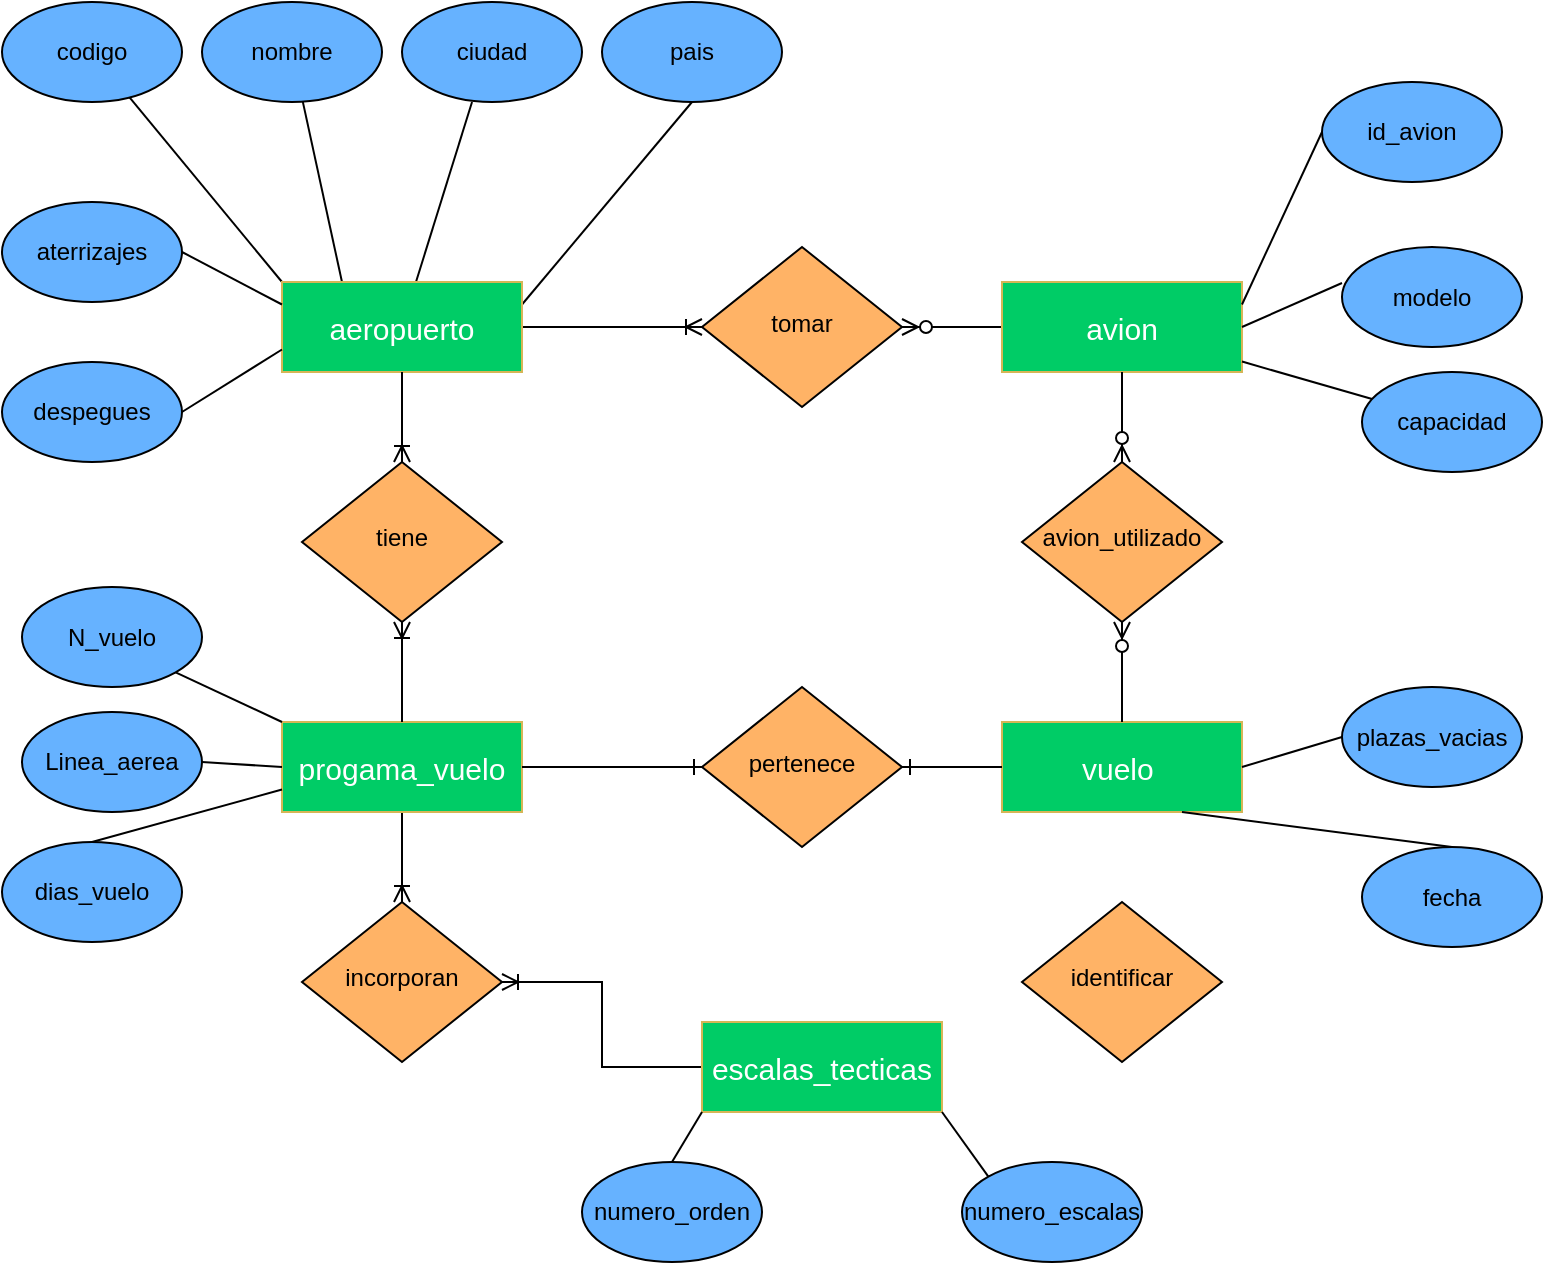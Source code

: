 <mxfile version="13.7.9" type="github">
  <diagram id="C5RBs43oDa-KdzZeNtuy" name="Page-1">
    <mxGraphModel dx="868" dy="450" grid="1" gridSize="10" guides="1" tooltips="1" connect="1" arrows="1" fold="1" page="1" pageScale="1" pageWidth="827" pageHeight="1169" math="0" shadow="0">
      <root>
        <mxCell id="WIyWlLk6GJQsqaUBKTNV-0" />
        <mxCell id="WIyWlLk6GJQsqaUBKTNV-1" parent="WIyWlLk6GJQsqaUBKTNV-0" />
        <mxCell id="WIyWlLk6GJQsqaUBKTNV-6" value="tomar" style="rhombus;whiteSpace=wrap;html=1;shadow=0;fontFamily=Helvetica;fontSize=12;align=center;strokeWidth=1;spacing=6;spacingTop=-4;fillColor=#FFB366;" parent="WIyWlLk6GJQsqaUBKTNV-1" vertex="1">
          <mxGeometry x="350" y="162.5" width="100" height="80" as="geometry" />
        </mxCell>
        <mxCell id="oYS-sl6sXZYmbwV33dRx-0" value="codigo" style="ellipse;whiteSpace=wrap;html=1;fillColor=#66B2FF;" parent="WIyWlLk6GJQsqaUBKTNV-1" vertex="1">
          <mxGeometry y="40" width="90" height="50" as="geometry" />
        </mxCell>
        <mxCell id="oYS-sl6sXZYmbwV33dRx-3" value="" style="endArrow=none;html=1;exitX=0;exitY=0;exitDx=0;exitDy=0;" parent="WIyWlLk6GJQsqaUBKTNV-1" source="aVxeGpyCtlTaci1dzdp6-11" target="oYS-sl6sXZYmbwV33dRx-0" edge="1">
          <mxGeometry width="50" height="50" relative="1" as="geometry">
            <mxPoint x="30" y="140" as="sourcePoint" />
            <mxPoint x="440" y="140" as="targetPoint" />
          </mxGeometry>
        </mxCell>
        <mxCell id="oYS-sl6sXZYmbwV33dRx-4" value="nombre" style="ellipse;whiteSpace=wrap;html=1;fillColor=#66B2FF;" parent="WIyWlLk6GJQsqaUBKTNV-1" vertex="1">
          <mxGeometry x="100" y="40" width="90" height="50" as="geometry" />
        </mxCell>
        <mxCell id="oYS-sl6sXZYmbwV33dRx-5" value="ciudad" style="ellipse;whiteSpace=wrap;html=1;fillColor=#66B2FF;" parent="WIyWlLk6GJQsqaUBKTNV-1" vertex="1">
          <mxGeometry x="200" y="40" width="90" height="50" as="geometry" />
        </mxCell>
        <mxCell id="aVxeGpyCtlTaci1dzdp6-0" value="" style="endArrow=none;html=1;exitX=0.25;exitY=0;exitDx=0;exitDy=0;" edge="1" parent="WIyWlLk6GJQsqaUBKTNV-1" source="aVxeGpyCtlTaci1dzdp6-11" target="oYS-sl6sXZYmbwV33dRx-4">
          <mxGeometry width="50" height="50" relative="1" as="geometry">
            <mxPoint x="220" y="80" as="sourcePoint" />
            <mxPoint x="440" y="140" as="targetPoint" />
          </mxGeometry>
        </mxCell>
        <mxCell id="aVxeGpyCtlTaci1dzdp6-1" value="" style="endArrow=none;html=1;exitX=0.389;exitY=1;exitDx=0;exitDy=0;exitPerimeter=0;" edge="1" parent="WIyWlLk6GJQsqaUBKTNV-1" source="oYS-sl6sXZYmbwV33dRx-5" target="aVxeGpyCtlTaci1dzdp6-11">
          <mxGeometry width="50" height="50" relative="1" as="geometry">
            <mxPoint x="261.818" y="80" as="sourcePoint" />
            <mxPoint x="440" y="140" as="targetPoint" />
          </mxGeometry>
        </mxCell>
        <mxCell id="aVxeGpyCtlTaci1dzdp6-2" value="pais" style="ellipse;whiteSpace=wrap;html=1;fillColor=#66B2FF;" vertex="1" parent="WIyWlLk6GJQsqaUBKTNV-1">
          <mxGeometry x="300" y="40" width="90" height="50" as="geometry" />
        </mxCell>
        <mxCell id="aVxeGpyCtlTaci1dzdp6-3" value="" style="endArrow=none;html=1;entryX=0.5;entryY=1;entryDx=0;entryDy=0;exitX=1;exitY=0.25;exitDx=0;exitDy=0;" edge="1" parent="WIyWlLk6GJQsqaUBKTNV-1" source="aVxeGpyCtlTaci1dzdp6-11" target="aVxeGpyCtlTaci1dzdp6-2">
          <mxGeometry width="50" height="50" relative="1" as="geometry">
            <mxPoint x="280" y="110" as="sourcePoint" />
            <mxPoint x="440" y="140" as="targetPoint" />
          </mxGeometry>
        </mxCell>
        <mxCell id="aVxeGpyCtlTaci1dzdp6-4" value="" style="endArrow=none;html=1;entryX=0;entryY=0.5;entryDx=0;entryDy=0;exitX=1;exitY=0.5;exitDx=0;exitDy=0;startArrow=ERzeroToMany;startFill=1;" edge="1" parent="WIyWlLk6GJQsqaUBKTNV-1" source="WIyWlLk6GJQsqaUBKTNV-6" target="aVxeGpyCtlTaci1dzdp6-10">
          <mxGeometry width="50" height="50" relative="1" as="geometry">
            <mxPoint x="310" y="250" as="sourcePoint" />
            <mxPoint x="354" y="220" as="targetPoint" />
          </mxGeometry>
        </mxCell>
        <mxCell id="aVxeGpyCtlTaci1dzdp6-5" value="" style="endArrow=none;html=1;entryX=1;entryY=0.5;entryDx=0;entryDy=0;exitX=0;exitY=0.5;exitDx=0;exitDy=0;startArrow=ERoneToMany;startFill=0;" edge="1" parent="WIyWlLk6GJQsqaUBKTNV-1" source="WIyWlLk6GJQsqaUBKTNV-6" target="aVxeGpyCtlTaci1dzdp6-11">
          <mxGeometry width="50" height="50" relative="1" as="geometry">
            <mxPoint x="390" y="270" as="sourcePoint" />
            <mxPoint x="228.04" y="121" as="targetPoint" />
          </mxGeometry>
        </mxCell>
        <mxCell id="aVxeGpyCtlTaci1dzdp6-7" value="capacidad&lt;br&gt;" style="ellipse;whiteSpace=wrap;html=1;fillColor=#66B2FF;" vertex="1" parent="WIyWlLk6GJQsqaUBKTNV-1">
          <mxGeometry x="680" y="225" width="90" height="50" as="geometry" />
        </mxCell>
        <mxCell id="aVxeGpyCtlTaci1dzdp6-8" value="modelo" style="ellipse;whiteSpace=wrap;html=1;fillColor=#66B2FF;" vertex="1" parent="WIyWlLk6GJQsqaUBKTNV-1">
          <mxGeometry x="670" y="162.5" width="90" height="50" as="geometry" />
        </mxCell>
        <mxCell id="aVxeGpyCtlTaci1dzdp6-9" value="id_avion" style="ellipse;whiteSpace=wrap;html=1;fillColor=#66B2FF;" vertex="1" parent="WIyWlLk6GJQsqaUBKTNV-1">
          <mxGeometry x="660" y="80" width="90" height="50" as="geometry" />
        </mxCell>
        <mxCell id="aVxeGpyCtlTaci1dzdp6-10" value="&lt;font color=&quot;#ffffff&quot; style=&quot;font-size: 15px&quot;&gt;avion&lt;/font&gt;" style="rounded=0;whiteSpace=wrap;html=1;strokeColor=#d6b656;fillColor=#00CC66;" vertex="1" parent="WIyWlLk6GJQsqaUBKTNV-1">
          <mxGeometry x="500" y="180" width="120" height="45" as="geometry" />
        </mxCell>
        <mxCell id="aVxeGpyCtlTaci1dzdp6-11" value="&lt;font color=&quot;#ffffff&quot; style=&quot;font-size: 15px&quot;&gt;aeropuerto&lt;/font&gt;" style="rounded=0;whiteSpace=wrap;html=1;strokeColor=#d6b656;fillColor=#00CC66;" vertex="1" parent="WIyWlLk6GJQsqaUBKTNV-1">
          <mxGeometry x="140" y="180" width="120" height="45" as="geometry" />
        </mxCell>
        <mxCell id="aVxeGpyCtlTaci1dzdp6-12" value="" style="endArrow=none;html=1;entryX=0;entryY=0.5;entryDx=0;entryDy=0;exitX=1;exitY=0.25;exitDx=0;exitDy=0;" edge="1" parent="WIyWlLk6GJQsqaUBKTNV-1" source="aVxeGpyCtlTaci1dzdp6-10" target="aVxeGpyCtlTaci1dzdp6-9">
          <mxGeometry width="50" height="50" relative="1" as="geometry">
            <mxPoint x="390" y="260" as="sourcePoint" />
            <mxPoint x="440" y="210" as="targetPoint" />
          </mxGeometry>
        </mxCell>
        <mxCell id="aVxeGpyCtlTaci1dzdp6-13" value="" style="endArrow=none;html=1;entryX=0;entryY=0.36;entryDx=0;entryDy=0;entryPerimeter=0;exitX=1;exitY=0.5;exitDx=0;exitDy=0;" edge="1" parent="WIyWlLk6GJQsqaUBKTNV-1" source="aVxeGpyCtlTaci1dzdp6-10" target="aVxeGpyCtlTaci1dzdp6-8">
          <mxGeometry width="50" height="50" relative="1" as="geometry">
            <mxPoint x="390" y="260" as="sourcePoint" />
            <mxPoint x="440" y="210" as="targetPoint" />
          </mxGeometry>
        </mxCell>
        <mxCell id="aVxeGpyCtlTaci1dzdp6-14" value="" style="endArrow=none;html=1;" edge="1" parent="WIyWlLk6GJQsqaUBKTNV-1" source="aVxeGpyCtlTaci1dzdp6-10" target="aVxeGpyCtlTaci1dzdp6-7">
          <mxGeometry width="50" height="50" relative="1" as="geometry">
            <mxPoint x="390" y="260" as="sourcePoint" />
            <mxPoint x="440" y="210" as="targetPoint" />
          </mxGeometry>
        </mxCell>
        <mxCell id="aVxeGpyCtlTaci1dzdp6-15" value="tiene" style="rhombus;whiteSpace=wrap;html=1;shadow=0;fontFamily=Helvetica;fontSize=12;align=center;strokeWidth=1;spacing=6;spacingTop=-4;fillColor=#FFB366;" vertex="1" parent="WIyWlLk6GJQsqaUBKTNV-1">
          <mxGeometry x="150" y="270" width="100" height="80" as="geometry" />
        </mxCell>
        <mxCell id="aVxeGpyCtlTaci1dzdp6-16" value="" style="endArrow=none;html=1;entryX=0.5;entryY=1;entryDx=0;entryDy=0;exitX=0.5;exitY=0;exitDx=0;exitDy=0;startArrow=ERoneToMany;startFill=0;" edge="1" parent="WIyWlLk6GJQsqaUBKTNV-1" source="aVxeGpyCtlTaci1dzdp6-15" target="aVxeGpyCtlTaci1dzdp6-11">
          <mxGeometry width="50" height="50" relative="1" as="geometry">
            <mxPoint x="330" y="330" as="sourcePoint" />
            <mxPoint x="380" y="280" as="targetPoint" />
          </mxGeometry>
        </mxCell>
        <mxCell id="aVxeGpyCtlTaci1dzdp6-46" style="edgeStyle=orthogonalEdgeStyle;rounded=0;orthogonalLoop=1;jettySize=auto;html=1;exitX=0.5;exitY=1;exitDx=0;exitDy=0;entryX=0.5;entryY=0;entryDx=0;entryDy=0;startArrow=none;startFill=0;endArrow=ERoneToMany;endFill=0;" edge="1" parent="WIyWlLk6GJQsqaUBKTNV-1" source="aVxeGpyCtlTaci1dzdp6-17" target="aVxeGpyCtlTaci1dzdp6-44">
          <mxGeometry relative="1" as="geometry" />
        </mxCell>
        <mxCell id="aVxeGpyCtlTaci1dzdp6-17" value="&lt;font color=&quot;#ffffff&quot; style=&quot;font-size: 15px&quot;&gt;progama_vuelo&lt;br&gt;&lt;/font&gt;" style="rounded=0;whiteSpace=wrap;html=1;strokeColor=#d6b656;fillColor=#00CC66;" vertex="1" parent="WIyWlLk6GJQsqaUBKTNV-1">
          <mxGeometry x="140" y="400" width="120" height="45" as="geometry" />
        </mxCell>
        <mxCell id="aVxeGpyCtlTaci1dzdp6-18" value="" style="endArrow=ERoneToMany;html=1;entryX=0.5;entryY=1;entryDx=0;entryDy=0;exitX=0.5;exitY=0;exitDx=0;exitDy=0;startArrow=none;startFill=0;endFill=0;" edge="1" parent="WIyWlLk6GJQsqaUBKTNV-1" source="aVxeGpyCtlTaci1dzdp6-17" target="aVxeGpyCtlTaci1dzdp6-15">
          <mxGeometry width="50" height="50" relative="1" as="geometry">
            <mxPoint x="330" y="400" as="sourcePoint" />
            <mxPoint x="380" y="350" as="targetPoint" />
          </mxGeometry>
        </mxCell>
        <mxCell id="aVxeGpyCtlTaci1dzdp6-19" value="Linea_aerea" style="ellipse;whiteSpace=wrap;html=1;fillColor=#66B2FF;" vertex="1" parent="WIyWlLk6GJQsqaUBKTNV-1">
          <mxGeometry x="10" y="395" width="90" height="50" as="geometry" />
        </mxCell>
        <mxCell id="aVxeGpyCtlTaci1dzdp6-20" value="dias_vuelo" style="ellipse;whiteSpace=wrap;html=1;fillColor=#66B2FF;" vertex="1" parent="WIyWlLk6GJQsqaUBKTNV-1">
          <mxGeometry y="460" width="90" height="50" as="geometry" />
        </mxCell>
        <mxCell id="aVxeGpyCtlTaci1dzdp6-21" value="N_vuelo" style="ellipse;whiteSpace=wrap;html=1;fillColor=#66B2FF;" vertex="1" parent="WIyWlLk6GJQsqaUBKTNV-1">
          <mxGeometry x="10" y="332.5" width="90" height="50" as="geometry" />
        </mxCell>
        <mxCell id="aVxeGpyCtlTaci1dzdp6-22" value="" style="endArrow=none;html=1;entryX=1;entryY=1;entryDx=0;entryDy=0;exitX=0;exitY=0;exitDx=0;exitDy=0;" edge="1" parent="WIyWlLk6GJQsqaUBKTNV-1" source="aVxeGpyCtlTaci1dzdp6-17" target="aVxeGpyCtlTaci1dzdp6-21">
          <mxGeometry width="50" height="50" relative="1" as="geometry">
            <mxPoint x="330" y="470" as="sourcePoint" />
            <mxPoint x="380" y="420" as="targetPoint" />
          </mxGeometry>
        </mxCell>
        <mxCell id="aVxeGpyCtlTaci1dzdp6-23" value="" style="endArrow=none;html=1;entryX=0;entryY=0.75;entryDx=0;entryDy=0;exitX=0.5;exitY=0;exitDx=0;exitDy=0;" edge="1" parent="WIyWlLk6GJQsqaUBKTNV-1" source="aVxeGpyCtlTaci1dzdp6-20" target="aVxeGpyCtlTaci1dzdp6-17">
          <mxGeometry width="50" height="50" relative="1" as="geometry">
            <mxPoint x="330" y="470" as="sourcePoint" />
            <mxPoint x="380" y="420" as="targetPoint" />
          </mxGeometry>
        </mxCell>
        <mxCell id="aVxeGpyCtlTaci1dzdp6-24" value="" style="endArrow=none;html=1;entryX=0;entryY=0.5;entryDx=0;entryDy=0;exitX=1;exitY=0.5;exitDx=0;exitDy=0;" edge="1" parent="WIyWlLk6GJQsqaUBKTNV-1" source="aVxeGpyCtlTaci1dzdp6-19" target="aVxeGpyCtlTaci1dzdp6-17">
          <mxGeometry width="50" height="50" relative="1" as="geometry">
            <mxPoint x="330" y="470" as="sourcePoint" />
            <mxPoint x="380" y="420" as="targetPoint" />
          </mxGeometry>
        </mxCell>
        <mxCell id="aVxeGpyCtlTaci1dzdp6-25" value="despegues" style="ellipse;whiteSpace=wrap;html=1;fillColor=#66B2FF;" vertex="1" parent="WIyWlLk6GJQsqaUBKTNV-1">
          <mxGeometry y="220" width="90" height="50" as="geometry" />
        </mxCell>
        <mxCell id="aVxeGpyCtlTaci1dzdp6-26" value="aterrizajes&lt;br&gt;" style="ellipse;whiteSpace=wrap;html=1;fillColor=#66B2FF;" vertex="1" parent="WIyWlLk6GJQsqaUBKTNV-1">
          <mxGeometry y="140" width="90" height="50" as="geometry" />
        </mxCell>
        <mxCell id="aVxeGpyCtlTaci1dzdp6-27" value="" style="endArrow=none;html=1;entryX=1;entryY=0.5;entryDx=0;entryDy=0;exitX=0;exitY=0.25;exitDx=0;exitDy=0;" edge="1" parent="WIyWlLk6GJQsqaUBKTNV-1" source="aVxeGpyCtlTaci1dzdp6-11" target="aVxeGpyCtlTaci1dzdp6-26">
          <mxGeometry width="50" height="50" relative="1" as="geometry">
            <mxPoint x="330" y="250" as="sourcePoint" />
            <mxPoint x="380" y="200" as="targetPoint" />
          </mxGeometry>
        </mxCell>
        <mxCell id="aVxeGpyCtlTaci1dzdp6-28" value="" style="endArrow=none;html=1;entryX=1;entryY=0.5;entryDx=0;entryDy=0;exitX=0;exitY=0.75;exitDx=0;exitDy=0;" edge="1" parent="WIyWlLk6GJQsqaUBKTNV-1" source="aVxeGpyCtlTaci1dzdp6-11" target="aVxeGpyCtlTaci1dzdp6-25">
          <mxGeometry width="50" height="50" relative="1" as="geometry">
            <mxPoint x="330" y="250" as="sourcePoint" />
            <mxPoint x="380" y="200" as="targetPoint" />
          </mxGeometry>
        </mxCell>
        <mxCell id="aVxeGpyCtlTaci1dzdp6-29" value="pertenece" style="rhombus;whiteSpace=wrap;html=1;shadow=0;fontFamily=Helvetica;fontSize=12;align=center;strokeWidth=1;spacing=6;spacingTop=-4;fillColor=#FFB366;" vertex="1" parent="WIyWlLk6GJQsqaUBKTNV-1">
          <mxGeometry x="350" y="382.5" width="100" height="80" as="geometry" />
        </mxCell>
        <mxCell id="aVxeGpyCtlTaci1dzdp6-30" value="" style="endArrow=ERone;html=1;exitX=1;exitY=0.5;exitDx=0;exitDy=0;entryX=0;entryY=0.5;entryDx=0;entryDy=0;startArrow=none;startFill=0;endFill=0;" edge="1" parent="WIyWlLk6GJQsqaUBKTNV-1" source="aVxeGpyCtlTaci1dzdp6-17" target="aVxeGpyCtlTaci1dzdp6-29">
          <mxGeometry width="50" height="50" relative="1" as="geometry">
            <mxPoint x="330" y="390" as="sourcePoint" />
            <mxPoint x="380" y="340" as="targetPoint" />
          </mxGeometry>
        </mxCell>
        <mxCell id="aVxeGpyCtlTaci1dzdp6-31" value="&lt;font color=&quot;#ffffff&quot; style=&quot;font-size: 15px&quot;&gt;vuelo&amp;nbsp;&lt;br&gt;&lt;/font&gt;" style="rounded=0;whiteSpace=wrap;html=1;strokeColor=#d6b656;fillColor=#00CC66;" vertex="1" parent="WIyWlLk6GJQsqaUBKTNV-1">
          <mxGeometry x="500" y="400" width="120" height="45" as="geometry" />
        </mxCell>
        <mxCell id="aVxeGpyCtlTaci1dzdp6-32" value="" style="endArrow=none;html=1;entryX=0;entryY=0.5;entryDx=0;entryDy=0;exitX=1;exitY=0.5;exitDx=0;exitDy=0;startArrow=ERone;startFill=0;" edge="1" parent="WIyWlLk6GJQsqaUBKTNV-1" source="aVxeGpyCtlTaci1dzdp6-29" target="aVxeGpyCtlTaci1dzdp6-31">
          <mxGeometry width="50" height="50" relative="1" as="geometry">
            <mxPoint x="330" y="390" as="sourcePoint" />
            <mxPoint x="380" y="340" as="targetPoint" />
          </mxGeometry>
        </mxCell>
        <mxCell id="aVxeGpyCtlTaci1dzdp6-33" value="plazas_vacias" style="ellipse;whiteSpace=wrap;html=1;fillColor=#66B2FF;" vertex="1" parent="WIyWlLk6GJQsqaUBKTNV-1">
          <mxGeometry x="670" y="382.5" width="90" height="50" as="geometry" />
        </mxCell>
        <mxCell id="aVxeGpyCtlTaci1dzdp6-34" value="fecha" style="ellipse;whiteSpace=wrap;html=1;fillColor=#66B2FF;" vertex="1" parent="WIyWlLk6GJQsqaUBKTNV-1">
          <mxGeometry x="680" y="462.5" width="90" height="50" as="geometry" />
        </mxCell>
        <mxCell id="aVxeGpyCtlTaci1dzdp6-35" value="" style="endArrow=none;html=1;exitX=0.75;exitY=1;exitDx=0;exitDy=0;entryX=0.5;entryY=0;entryDx=0;entryDy=0;" edge="1" parent="WIyWlLk6GJQsqaUBKTNV-1" source="aVxeGpyCtlTaci1dzdp6-31" target="aVxeGpyCtlTaci1dzdp6-34">
          <mxGeometry width="50" height="50" relative="1" as="geometry">
            <mxPoint x="330" y="390" as="sourcePoint" />
            <mxPoint x="380" y="340" as="targetPoint" />
          </mxGeometry>
        </mxCell>
        <mxCell id="aVxeGpyCtlTaci1dzdp6-36" value="" style="endArrow=none;html=1;entryX=1;entryY=0.5;entryDx=0;entryDy=0;exitX=0;exitY=0.5;exitDx=0;exitDy=0;" edge="1" parent="WIyWlLk6GJQsqaUBKTNV-1" source="aVxeGpyCtlTaci1dzdp6-33" target="aVxeGpyCtlTaci1dzdp6-31">
          <mxGeometry width="50" height="50" relative="1" as="geometry">
            <mxPoint x="330" y="390" as="sourcePoint" />
            <mxPoint x="380" y="340" as="targetPoint" />
          </mxGeometry>
        </mxCell>
        <mxCell id="aVxeGpyCtlTaci1dzdp6-37" value="avion_utilizado" style="rhombus;whiteSpace=wrap;html=1;shadow=0;fontFamily=Helvetica;fontSize=12;align=center;strokeWidth=1;spacing=6;spacingTop=-4;fillColor=#FFB366;" vertex="1" parent="WIyWlLk6GJQsqaUBKTNV-1">
          <mxGeometry x="510" y="270" width="100" height="80" as="geometry" />
        </mxCell>
        <mxCell id="aVxeGpyCtlTaci1dzdp6-38" value="" style="endArrow=none;html=1;entryX=0.5;entryY=1;entryDx=0;entryDy=0;exitX=0.5;exitY=0;exitDx=0;exitDy=0;startArrow=ERzeroToMany;startFill=1;" edge="1" parent="WIyWlLk6GJQsqaUBKTNV-1" source="aVxeGpyCtlTaci1dzdp6-37" target="aVxeGpyCtlTaci1dzdp6-10">
          <mxGeometry width="50" height="50" relative="1" as="geometry">
            <mxPoint x="330" y="390" as="sourcePoint" />
            <mxPoint x="380" y="340" as="targetPoint" />
          </mxGeometry>
        </mxCell>
        <mxCell id="aVxeGpyCtlTaci1dzdp6-39" value="" style="endArrow=ERzeroToMany;html=1;entryX=0.5;entryY=1;entryDx=0;entryDy=0;exitX=0.5;exitY=0;exitDx=0;exitDy=0;startArrow=none;startFill=0;endFill=1;" edge="1" parent="WIyWlLk6GJQsqaUBKTNV-1" source="aVxeGpyCtlTaci1dzdp6-31" target="aVxeGpyCtlTaci1dzdp6-37">
          <mxGeometry width="50" height="50" relative="1" as="geometry">
            <mxPoint x="330" y="390" as="sourcePoint" />
            <mxPoint x="380" y="340" as="targetPoint" />
          </mxGeometry>
        </mxCell>
        <mxCell id="aVxeGpyCtlTaci1dzdp6-45" style="edgeStyle=orthogonalEdgeStyle;rounded=0;orthogonalLoop=1;jettySize=auto;html=1;exitX=0;exitY=0.5;exitDx=0;exitDy=0;entryX=1;entryY=0.5;entryDx=0;entryDy=0;startArrow=none;startFill=0;endArrow=ERoneToMany;endFill=0;" edge="1" parent="WIyWlLk6GJQsqaUBKTNV-1" source="aVxeGpyCtlTaci1dzdp6-40" target="aVxeGpyCtlTaci1dzdp6-44">
          <mxGeometry relative="1" as="geometry" />
        </mxCell>
        <mxCell id="aVxeGpyCtlTaci1dzdp6-40" value="&lt;font color=&quot;#ffffff&quot; style=&quot;font-size: 15px&quot;&gt;escalas_tecticas&lt;br&gt;&lt;/font&gt;" style="rounded=0;whiteSpace=wrap;html=1;strokeColor=#d6b656;fillColor=#00CC66;" vertex="1" parent="WIyWlLk6GJQsqaUBKTNV-1">
          <mxGeometry x="350" y="550" width="120" height="45" as="geometry" />
        </mxCell>
        <mxCell id="aVxeGpyCtlTaci1dzdp6-41" value="numero_escalas" style="ellipse;whiteSpace=wrap;html=1;fillColor=#66B2FF;" vertex="1" parent="WIyWlLk6GJQsqaUBKTNV-1">
          <mxGeometry x="480" y="620" width="90" height="50" as="geometry" />
        </mxCell>
        <mxCell id="aVxeGpyCtlTaci1dzdp6-42" value="numero_orden&lt;br&gt;" style="ellipse;whiteSpace=wrap;html=1;fillColor=#66B2FF;" vertex="1" parent="WIyWlLk6GJQsqaUBKTNV-1">
          <mxGeometry x="290" y="620" width="90" height="50" as="geometry" />
        </mxCell>
        <mxCell id="aVxeGpyCtlTaci1dzdp6-44" value="incorporan" style="rhombus;whiteSpace=wrap;html=1;shadow=0;fontFamily=Helvetica;fontSize=12;align=center;strokeWidth=1;spacing=6;spacingTop=-4;fillColor=#FFB366;" vertex="1" parent="WIyWlLk6GJQsqaUBKTNV-1">
          <mxGeometry x="150" y="490" width="100" height="80" as="geometry" />
        </mxCell>
        <mxCell id="aVxeGpyCtlTaci1dzdp6-49" value="" style="endArrow=none;html=1;exitX=0;exitY=1;exitDx=0;exitDy=0;entryX=0.5;entryY=0;entryDx=0;entryDy=0;" edge="1" parent="WIyWlLk6GJQsqaUBKTNV-1" source="aVxeGpyCtlTaci1dzdp6-40" target="aVxeGpyCtlTaci1dzdp6-42">
          <mxGeometry width="50" height="50" relative="1" as="geometry">
            <mxPoint x="370" y="530" as="sourcePoint" />
            <mxPoint x="420" y="480" as="targetPoint" />
          </mxGeometry>
        </mxCell>
        <mxCell id="aVxeGpyCtlTaci1dzdp6-51" value="" style="endArrow=none;html=1;exitX=0;exitY=0;exitDx=0;exitDy=0;entryX=1;entryY=1;entryDx=0;entryDy=0;" edge="1" parent="WIyWlLk6GJQsqaUBKTNV-1" source="aVxeGpyCtlTaci1dzdp6-41" target="aVxeGpyCtlTaci1dzdp6-40">
          <mxGeometry width="50" height="50" relative="1" as="geometry">
            <mxPoint x="370" y="530" as="sourcePoint" />
            <mxPoint x="420" y="480" as="targetPoint" />
          </mxGeometry>
        </mxCell>
        <mxCell id="aVxeGpyCtlTaci1dzdp6-53" value="identificar" style="rhombus;whiteSpace=wrap;html=1;shadow=0;fontFamily=Helvetica;fontSize=12;align=center;strokeWidth=1;spacing=6;spacingTop=-4;fillColor=#FFB366;" vertex="1" parent="WIyWlLk6GJQsqaUBKTNV-1">
          <mxGeometry x="510" y="490" width="100" height="80" as="geometry" />
        </mxCell>
      </root>
    </mxGraphModel>
  </diagram>
</mxfile>
